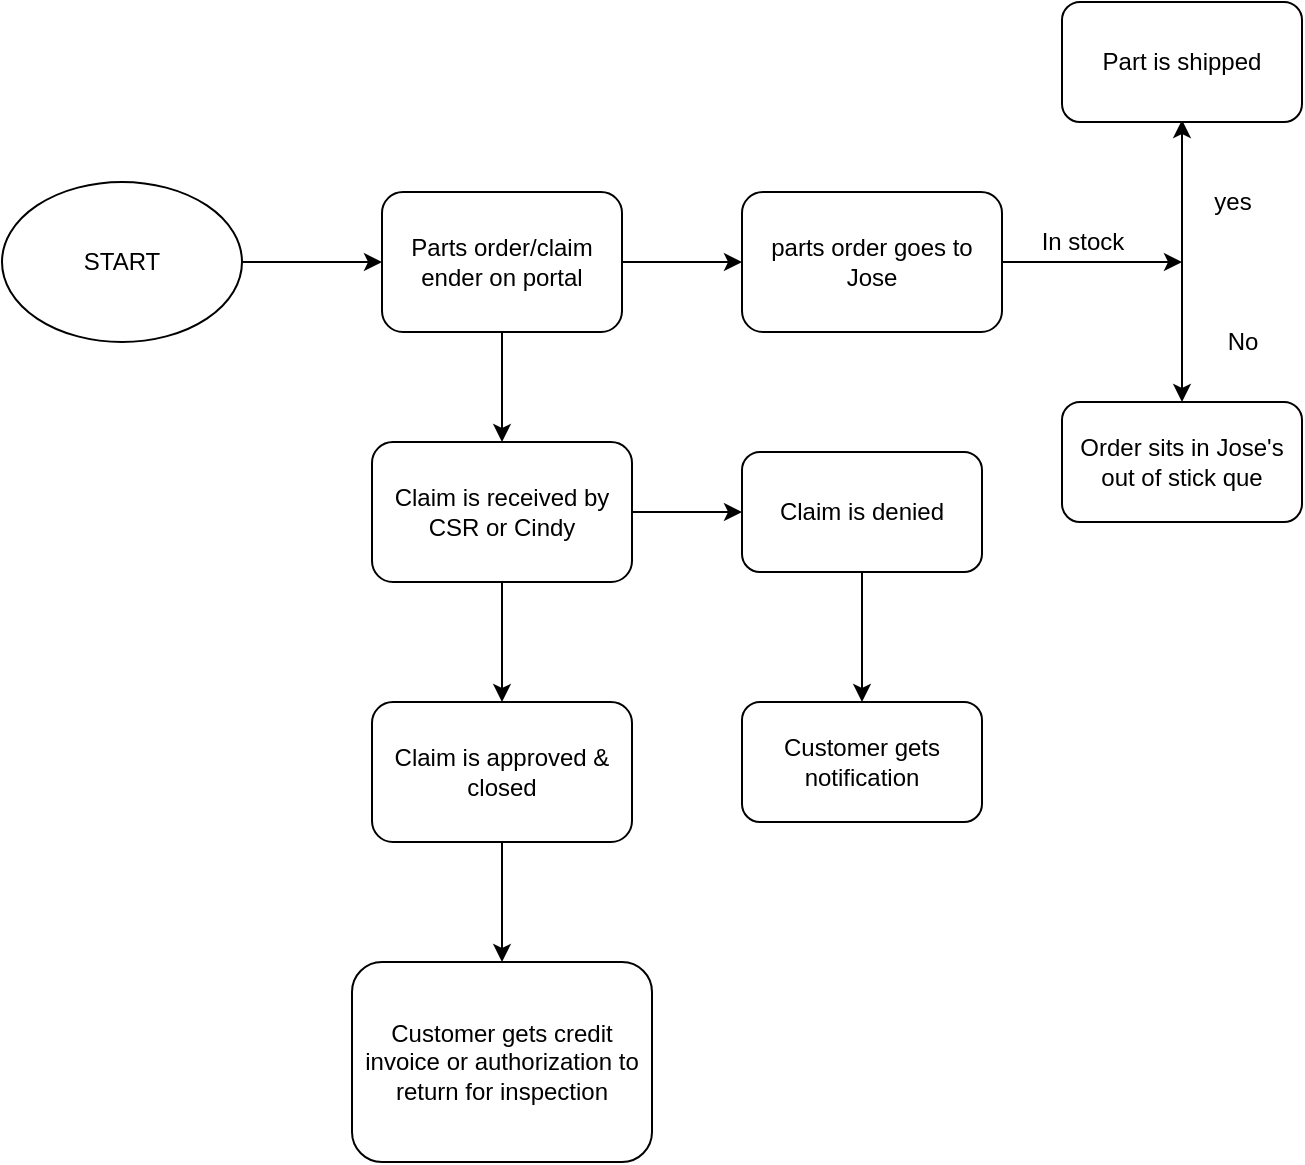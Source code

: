 <mxfile version="15.8.8" type="github">
  <diagram id="C5RBs43oDa-KdzZeNtuy" name="Page-1">
    <mxGraphModel dx="2062" dy="1122" grid="1" gridSize="10" guides="1" tooltips="1" connect="1" arrows="1" fold="1" page="1" pageScale="1" pageWidth="827" pageHeight="1169" math="0" shadow="0">
      <root>
        <mxCell id="WIyWlLk6GJQsqaUBKTNV-0" />
        <mxCell id="WIyWlLk6GJQsqaUBKTNV-1" parent="WIyWlLk6GJQsqaUBKTNV-0" />
        <mxCell id="VICkbCUfEh80slru4ddQ-24" style="edgeStyle=orthogonalEdgeStyle;rounded=0;orthogonalLoop=1;jettySize=auto;html=1;" edge="1" parent="WIyWlLk6GJQsqaUBKTNV-1" source="VICkbCUfEh80slru4ddQ-23">
          <mxGeometry relative="1" as="geometry">
            <mxPoint x="200" y="210" as="targetPoint" />
          </mxGeometry>
        </mxCell>
        <mxCell id="VICkbCUfEh80slru4ddQ-23" value="START" style="ellipse;whiteSpace=wrap;html=1;" vertex="1" parent="WIyWlLk6GJQsqaUBKTNV-1">
          <mxGeometry x="10" y="170" width="120" height="80" as="geometry" />
        </mxCell>
        <mxCell id="VICkbCUfEh80slru4ddQ-27" style="edgeStyle=orthogonalEdgeStyle;rounded=0;orthogonalLoop=1;jettySize=auto;html=1;" edge="1" parent="WIyWlLk6GJQsqaUBKTNV-1" source="VICkbCUfEh80slru4ddQ-25">
          <mxGeometry relative="1" as="geometry">
            <mxPoint x="260" y="300" as="targetPoint" />
          </mxGeometry>
        </mxCell>
        <mxCell id="VICkbCUfEh80slru4ddQ-33" style="edgeStyle=orthogonalEdgeStyle;rounded=0;orthogonalLoop=1;jettySize=auto;html=1;" edge="1" parent="WIyWlLk6GJQsqaUBKTNV-1" source="VICkbCUfEh80slru4ddQ-25" target="VICkbCUfEh80slru4ddQ-34">
          <mxGeometry relative="1" as="geometry">
            <mxPoint x="400" y="210" as="targetPoint" />
          </mxGeometry>
        </mxCell>
        <mxCell id="VICkbCUfEh80slru4ddQ-25" value="Parts order/claim ender on portal" style="rounded=1;whiteSpace=wrap;html=1;" vertex="1" parent="WIyWlLk6GJQsqaUBKTNV-1">
          <mxGeometry x="200" y="175" width="120" height="70" as="geometry" />
        </mxCell>
        <mxCell id="VICkbCUfEh80slru4ddQ-29" style="edgeStyle=orthogonalEdgeStyle;rounded=0;orthogonalLoop=1;jettySize=auto;html=1;" edge="1" parent="WIyWlLk6GJQsqaUBKTNV-1" source="VICkbCUfEh80slru4ddQ-28">
          <mxGeometry relative="1" as="geometry">
            <mxPoint x="260" y="430" as="targetPoint" />
          </mxGeometry>
        </mxCell>
        <mxCell id="VICkbCUfEh80slru4ddQ-48" style="edgeStyle=orthogonalEdgeStyle;rounded=0;orthogonalLoop=1;jettySize=auto;html=1;" edge="1" parent="WIyWlLk6GJQsqaUBKTNV-1" source="VICkbCUfEh80slru4ddQ-28">
          <mxGeometry relative="1" as="geometry">
            <mxPoint x="380" y="335" as="targetPoint" />
          </mxGeometry>
        </mxCell>
        <mxCell id="VICkbCUfEh80slru4ddQ-28" value="Claim is received by CSR or Cindy" style="rounded=1;whiteSpace=wrap;html=1;" vertex="1" parent="WIyWlLk6GJQsqaUBKTNV-1">
          <mxGeometry x="195" y="300" width="130" height="70" as="geometry" />
        </mxCell>
        <mxCell id="VICkbCUfEh80slru4ddQ-31" style="edgeStyle=orthogonalEdgeStyle;rounded=0;orthogonalLoop=1;jettySize=auto;html=1;" edge="1" parent="WIyWlLk6GJQsqaUBKTNV-1" source="VICkbCUfEh80slru4ddQ-30">
          <mxGeometry relative="1" as="geometry">
            <mxPoint x="260" y="560" as="targetPoint" />
          </mxGeometry>
        </mxCell>
        <mxCell id="VICkbCUfEh80slru4ddQ-30" value="Claim is approved &amp;amp; closed" style="rounded=1;whiteSpace=wrap;html=1;" vertex="1" parent="WIyWlLk6GJQsqaUBKTNV-1">
          <mxGeometry x="195" y="430" width="130" height="70" as="geometry" />
        </mxCell>
        <mxCell id="VICkbCUfEh80slru4ddQ-32" value="Customer gets credit invoice or authorization to return for inspection" style="rounded=1;whiteSpace=wrap;html=1;" vertex="1" parent="WIyWlLk6GJQsqaUBKTNV-1">
          <mxGeometry x="185" y="560" width="150" height="100" as="geometry" />
        </mxCell>
        <mxCell id="VICkbCUfEh80slru4ddQ-35" style="edgeStyle=orthogonalEdgeStyle;rounded=0;orthogonalLoop=1;jettySize=auto;html=1;" edge="1" parent="WIyWlLk6GJQsqaUBKTNV-1" source="VICkbCUfEh80slru4ddQ-34">
          <mxGeometry relative="1" as="geometry">
            <mxPoint x="600" y="210" as="targetPoint" />
          </mxGeometry>
        </mxCell>
        <mxCell id="VICkbCUfEh80slru4ddQ-34" value="parts order goes to Jose" style="rounded=1;whiteSpace=wrap;html=1;" vertex="1" parent="WIyWlLk6GJQsqaUBKTNV-1">
          <mxGeometry x="380" y="175" width="130" height="70" as="geometry" />
        </mxCell>
        <mxCell id="VICkbCUfEh80slru4ddQ-36" value="In stock" style="text;html=1;align=center;verticalAlign=middle;resizable=0;points=[];autosize=1;strokeColor=none;fillColor=none;" vertex="1" parent="WIyWlLk6GJQsqaUBKTNV-1">
          <mxGeometry x="520" y="190" width="60" height="20" as="geometry" />
        </mxCell>
        <mxCell id="VICkbCUfEh80slru4ddQ-38" value="" style="endArrow=classic;html=1;rounded=0;" edge="1" parent="WIyWlLk6GJQsqaUBKTNV-1">
          <mxGeometry width="50" height="50" relative="1" as="geometry">
            <mxPoint x="600" y="209" as="sourcePoint" />
            <mxPoint x="600" y="139" as="targetPoint" />
          </mxGeometry>
        </mxCell>
        <mxCell id="VICkbCUfEh80slru4ddQ-39" value="" style="endArrow=classic;html=1;rounded=0;" edge="1" parent="WIyWlLk6GJQsqaUBKTNV-1">
          <mxGeometry width="50" height="50" relative="1" as="geometry">
            <mxPoint x="600" y="209" as="sourcePoint" />
            <mxPoint x="600" y="280" as="targetPoint" />
          </mxGeometry>
        </mxCell>
        <mxCell id="VICkbCUfEh80slru4ddQ-40" value="yes" style="text;html=1;align=center;verticalAlign=middle;resizable=0;points=[];autosize=1;strokeColor=none;fillColor=none;" vertex="1" parent="WIyWlLk6GJQsqaUBKTNV-1">
          <mxGeometry x="610" y="170" width="30" height="20" as="geometry" />
        </mxCell>
        <mxCell id="VICkbCUfEh80slru4ddQ-41" value="No" style="text;html=1;align=center;verticalAlign=middle;resizable=0;points=[];autosize=1;strokeColor=none;fillColor=none;" vertex="1" parent="WIyWlLk6GJQsqaUBKTNV-1">
          <mxGeometry x="615" y="240" width="30" height="20" as="geometry" />
        </mxCell>
        <mxCell id="VICkbCUfEh80slru4ddQ-42" value="Order sits in Jose&#39;s out of stick que" style="rounded=1;whiteSpace=wrap;html=1;" vertex="1" parent="WIyWlLk6GJQsqaUBKTNV-1">
          <mxGeometry x="540" y="280" width="120" height="60" as="geometry" />
        </mxCell>
        <mxCell id="VICkbCUfEh80slru4ddQ-43" value="Part is shipped" style="rounded=1;whiteSpace=wrap;html=1;" vertex="1" parent="WIyWlLk6GJQsqaUBKTNV-1">
          <mxGeometry x="540" y="80" width="120" height="60" as="geometry" />
        </mxCell>
        <mxCell id="VICkbCUfEh80slru4ddQ-51" style="edgeStyle=orthogonalEdgeStyle;rounded=0;orthogonalLoop=1;jettySize=auto;html=1;" edge="1" parent="WIyWlLk6GJQsqaUBKTNV-1" source="VICkbCUfEh80slru4ddQ-50">
          <mxGeometry relative="1" as="geometry">
            <mxPoint x="440" y="430" as="targetPoint" />
            <Array as="points">
              <mxPoint x="440" y="410" />
              <mxPoint x="440" y="410" />
            </Array>
          </mxGeometry>
        </mxCell>
        <mxCell id="VICkbCUfEh80slru4ddQ-50" value="Claim is denied" style="rounded=1;whiteSpace=wrap;html=1;" vertex="1" parent="WIyWlLk6GJQsqaUBKTNV-1">
          <mxGeometry x="380" y="305" width="120" height="60" as="geometry" />
        </mxCell>
        <mxCell id="VICkbCUfEh80slru4ddQ-52" value="Customer gets notification" style="rounded=1;whiteSpace=wrap;html=1;" vertex="1" parent="WIyWlLk6GJQsqaUBKTNV-1">
          <mxGeometry x="380" y="430" width="120" height="60" as="geometry" />
        </mxCell>
      </root>
    </mxGraphModel>
  </diagram>
</mxfile>
